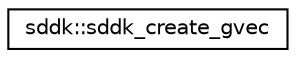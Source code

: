 digraph "Graphical Class Hierarchy"
{
 // INTERACTIVE_SVG=YES
  edge [fontname="Helvetica",fontsize="10",labelfontname="Helvetica",labelfontsize="10"];
  node [fontname="Helvetica",fontsize="10",shape=record];
  rankdir="LR";
  Node1 [label="sddk::sddk_create_gvec",height=0.2,width=0.4,color="black", fillcolor="white", style="filled",URL="$interfacesddk_1_1sddk__create__gvec.html"];
}
